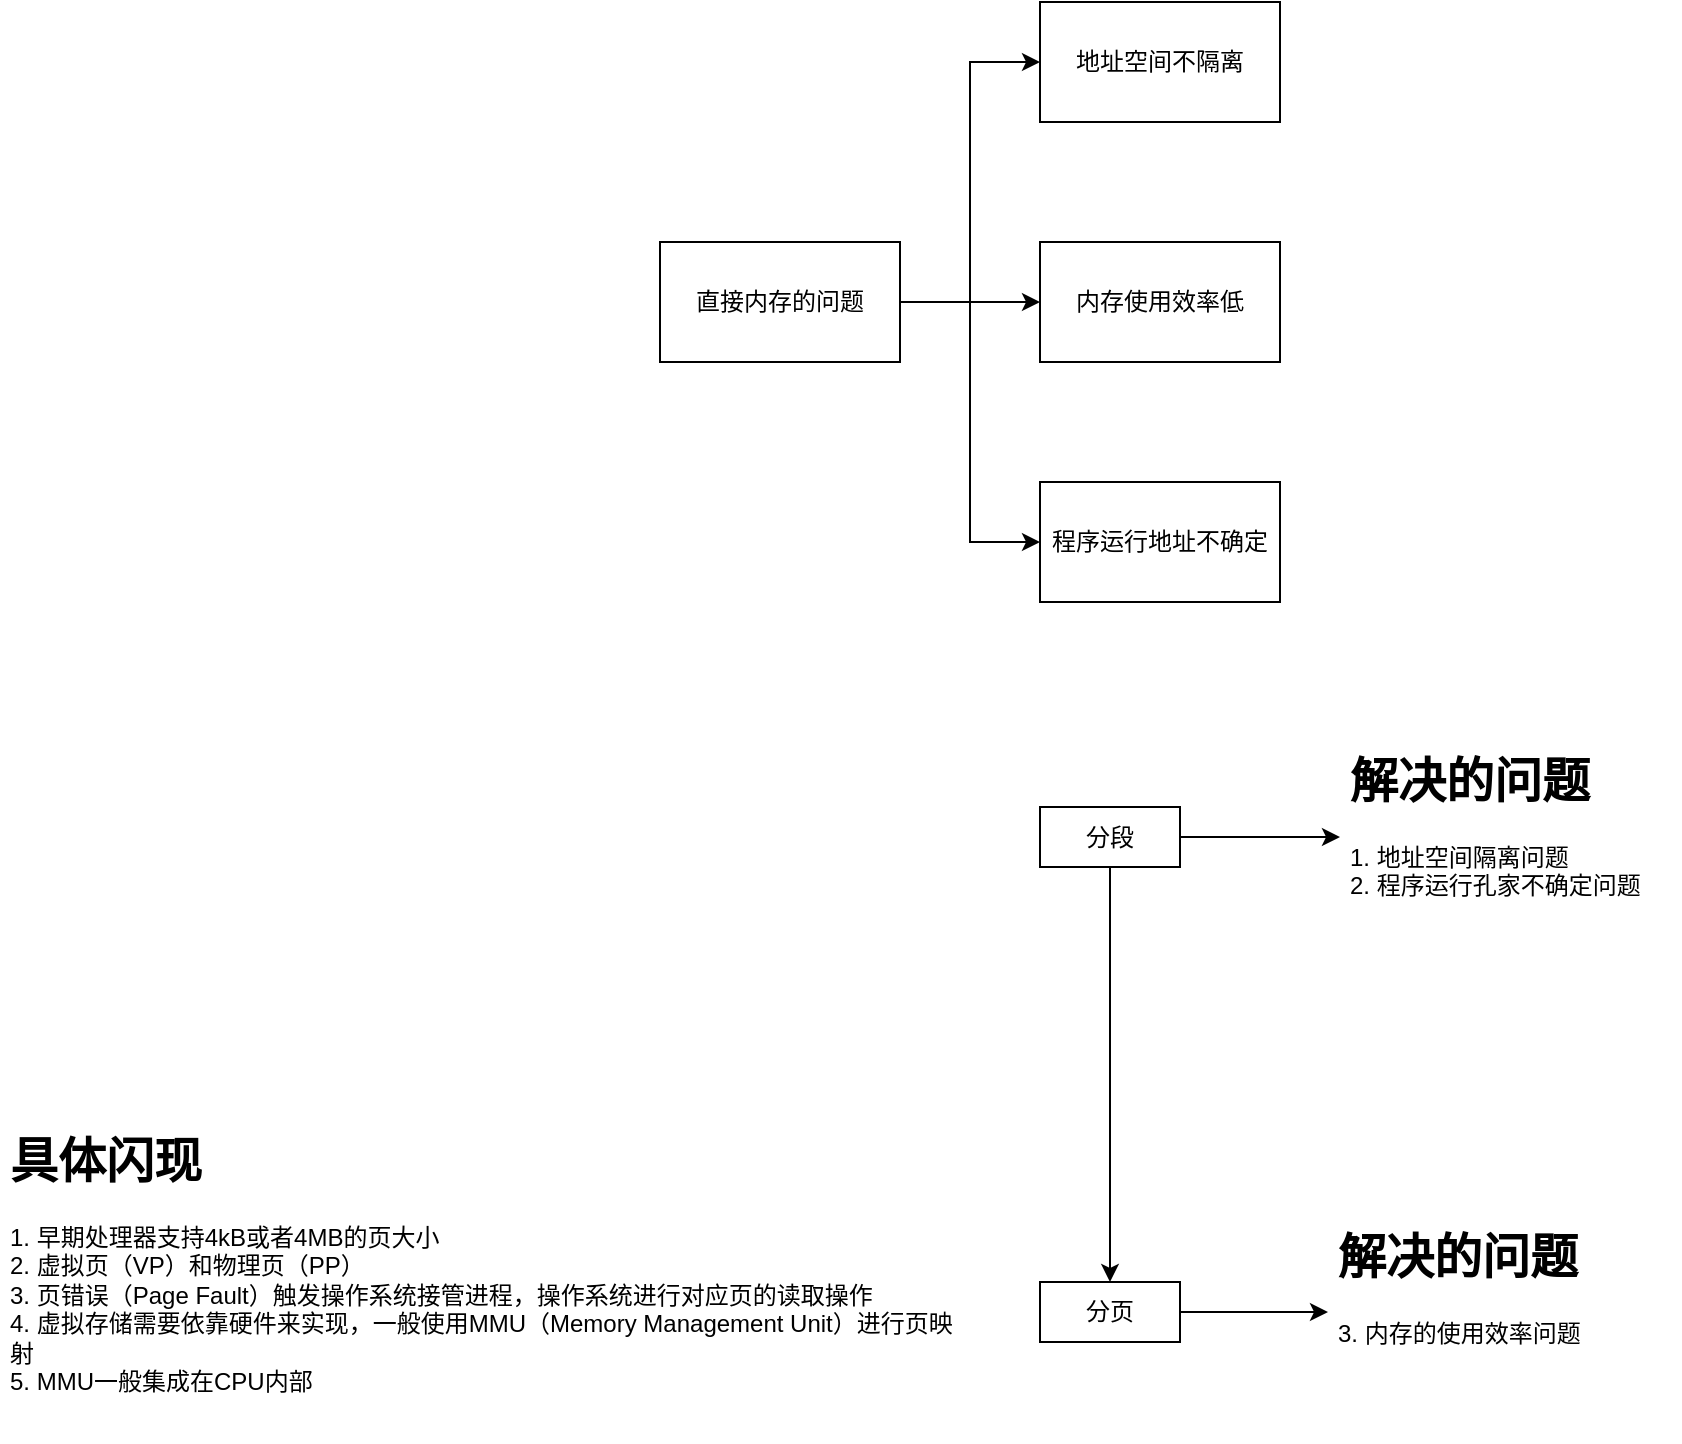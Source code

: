<mxfile version="14.9.8" type="github">
  <diagram id="wiAycF_GsnFfANhYFL78" name="Page-1">
    <mxGraphModel dx="2377" dy="835" grid="1" gridSize="10" guides="1" tooltips="1" connect="1" arrows="1" fold="1" page="1" pageScale="1" pageWidth="827" pageHeight="1169" math="0" shadow="0">
      <root>
        <mxCell id="0" />
        <mxCell id="1" parent="0" />
        <mxCell id="kQObMEiAvPIDihUWGbMi-3" value="" style="edgeStyle=orthogonalEdgeStyle;rounded=0;orthogonalLoop=1;jettySize=auto;html=1;entryX=0;entryY=0.5;entryDx=0;entryDy=0;" edge="1" parent="1" source="kQObMEiAvPIDihUWGbMi-1" target="kQObMEiAvPIDihUWGbMi-2">
          <mxGeometry relative="1" as="geometry" />
        </mxCell>
        <mxCell id="kQObMEiAvPIDihUWGbMi-4" style="edgeStyle=orthogonalEdgeStyle;rounded=0;orthogonalLoop=1;jettySize=auto;html=1;" edge="1" parent="1" source="kQObMEiAvPIDihUWGbMi-1">
          <mxGeometry relative="1" as="geometry">
            <mxPoint x="270" y="220" as="targetPoint" />
          </mxGeometry>
        </mxCell>
        <mxCell id="kQObMEiAvPIDihUWGbMi-9" style="edgeStyle=orthogonalEdgeStyle;rounded=0;orthogonalLoop=1;jettySize=auto;html=1;entryX=0;entryY=0.5;entryDx=0;entryDy=0;" edge="1" parent="1" source="kQObMEiAvPIDihUWGbMi-1" target="kQObMEiAvPIDihUWGbMi-6">
          <mxGeometry relative="1" as="geometry" />
        </mxCell>
        <mxCell id="kQObMEiAvPIDihUWGbMi-1" value="直接内存的问题" style="rounded=0;whiteSpace=wrap;html=1;" vertex="1" parent="1">
          <mxGeometry x="80" y="190" width="120" height="60" as="geometry" />
        </mxCell>
        <mxCell id="kQObMEiAvPIDihUWGbMi-2" value="地址空间不隔离" style="rounded=0;whiteSpace=wrap;html=1;" vertex="1" parent="1">
          <mxGeometry x="270" y="70" width="120" height="60" as="geometry" />
        </mxCell>
        <mxCell id="kQObMEiAvPIDihUWGbMi-5" value="内存使用效率低" style="rounded=0;whiteSpace=wrap;html=1;" vertex="1" parent="1">
          <mxGeometry x="270" y="190" width="120" height="60" as="geometry" />
        </mxCell>
        <mxCell id="kQObMEiAvPIDihUWGbMi-6" value="程序运行地址不确定" style="rounded=0;whiteSpace=wrap;html=1;" vertex="1" parent="1">
          <mxGeometry x="270" y="310" width="120" height="60" as="geometry" />
        </mxCell>
        <mxCell id="kQObMEiAvPIDihUWGbMi-13" style="edgeStyle=orthogonalEdgeStyle;rounded=0;orthogonalLoop=1;jettySize=auto;html=1;" edge="1" parent="1" source="kQObMEiAvPIDihUWGbMi-10" target="kQObMEiAvPIDihUWGbMi-12">
          <mxGeometry relative="1" as="geometry" />
        </mxCell>
        <mxCell id="kQObMEiAvPIDihUWGbMi-15" value="" style="edgeStyle=orthogonalEdgeStyle;rounded=0;orthogonalLoop=1;jettySize=auto;html=1;" edge="1" parent="1" source="kQObMEiAvPIDihUWGbMi-10" target="kQObMEiAvPIDihUWGbMi-14">
          <mxGeometry relative="1" as="geometry" />
        </mxCell>
        <mxCell id="kQObMEiAvPIDihUWGbMi-10" value="分段" style="rounded=0;whiteSpace=wrap;html=1;" vertex="1" parent="1">
          <mxGeometry x="270" y="472.5" width="70" height="30" as="geometry" />
        </mxCell>
        <mxCell id="kQObMEiAvPIDihUWGbMi-12" value="&lt;h1&gt;解决的问题&lt;/h1&gt;&lt;div&gt;1. 地址空间隔离问题&lt;/div&gt;&lt;div&gt;2. 程序运行孔家不确定问题&lt;/div&gt;" style="text;html=1;strokeColor=none;fillColor=none;spacing=5;spacingTop=-20;whiteSpace=wrap;overflow=hidden;rounded=0;" vertex="1" parent="1">
          <mxGeometry x="420" y="440" width="170" height="95" as="geometry" />
        </mxCell>
        <mxCell id="kQObMEiAvPIDihUWGbMi-19" value="" style="edgeStyle=orthogonalEdgeStyle;rounded=0;orthogonalLoop=1;jettySize=auto;html=1;" edge="1" parent="1" source="kQObMEiAvPIDihUWGbMi-14" target="kQObMEiAvPIDihUWGbMi-18">
          <mxGeometry relative="1" as="geometry" />
        </mxCell>
        <mxCell id="kQObMEiAvPIDihUWGbMi-14" value="分页" style="rounded=0;whiteSpace=wrap;html=1;" vertex="1" parent="1">
          <mxGeometry x="270" y="710" width="70" height="30" as="geometry" />
        </mxCell>
        <mxCell id="kQObMEiAvPIDihUWGbMi-17" value="&lt;h1&gt;具体闪现&lt;/h1&gt;&lt;div&gt;1. 早期处理器支持4kB或者4MB的页大小&lt;/div&gt;&lt;div&gt;2. 虚拟页（VP）和物理页（PP）&lt;/div&gt;&lt;div&gt;3. 页错误（Page Fault）触发操作系统接管进程，操作系统进行对应页的读取操作&lt;/div&gt;&lt;div&gt;4. 虚拟存储需要依靠硬件来实现，一般使用MMU（Memory Management Unit）进行页映射&lt;/div&gt;&lt;div&gt;5. MMU一般集成在CPU内部&lt;/div&gt;&lt;div&gt;&lt;br&gt;&lt;/div&gt;&lt;div&gt;&lt;br&gt;&lt;/div&gt;" style="text;html=1;strokeColor=none;fillColor=none;spacing=5;spacingTop=-20;whiteSpace=wrap;overflow=hidden;rounded=0;" vertex="1" parent="1">
          <mxGeometry x="-250" y="630" width="480" height="160" as="geometry" />
        </mxCell>
        <mxCell id="kQObMEiAvPIDihUWGbMi-18" value="&lt;h1&gt;解决的问题&lt;/h1&gt;&lt;div&gt;3. 内存的使用效率问题&lt;/div&gt;" style="text;html=1;strokeColor=none;fillColor=none;spacing=5;spacingTop=-20;whiteSpace=wrap;overflow=hidden;rounded=0;" vertex="1" parent="1">
          <mxGeometry x="414" y="677.5" width="170" height="95" as="geometry" />
        </mxCell>
      </root>
    </mxGraphModel>
  </diagram>
</mxfile>
